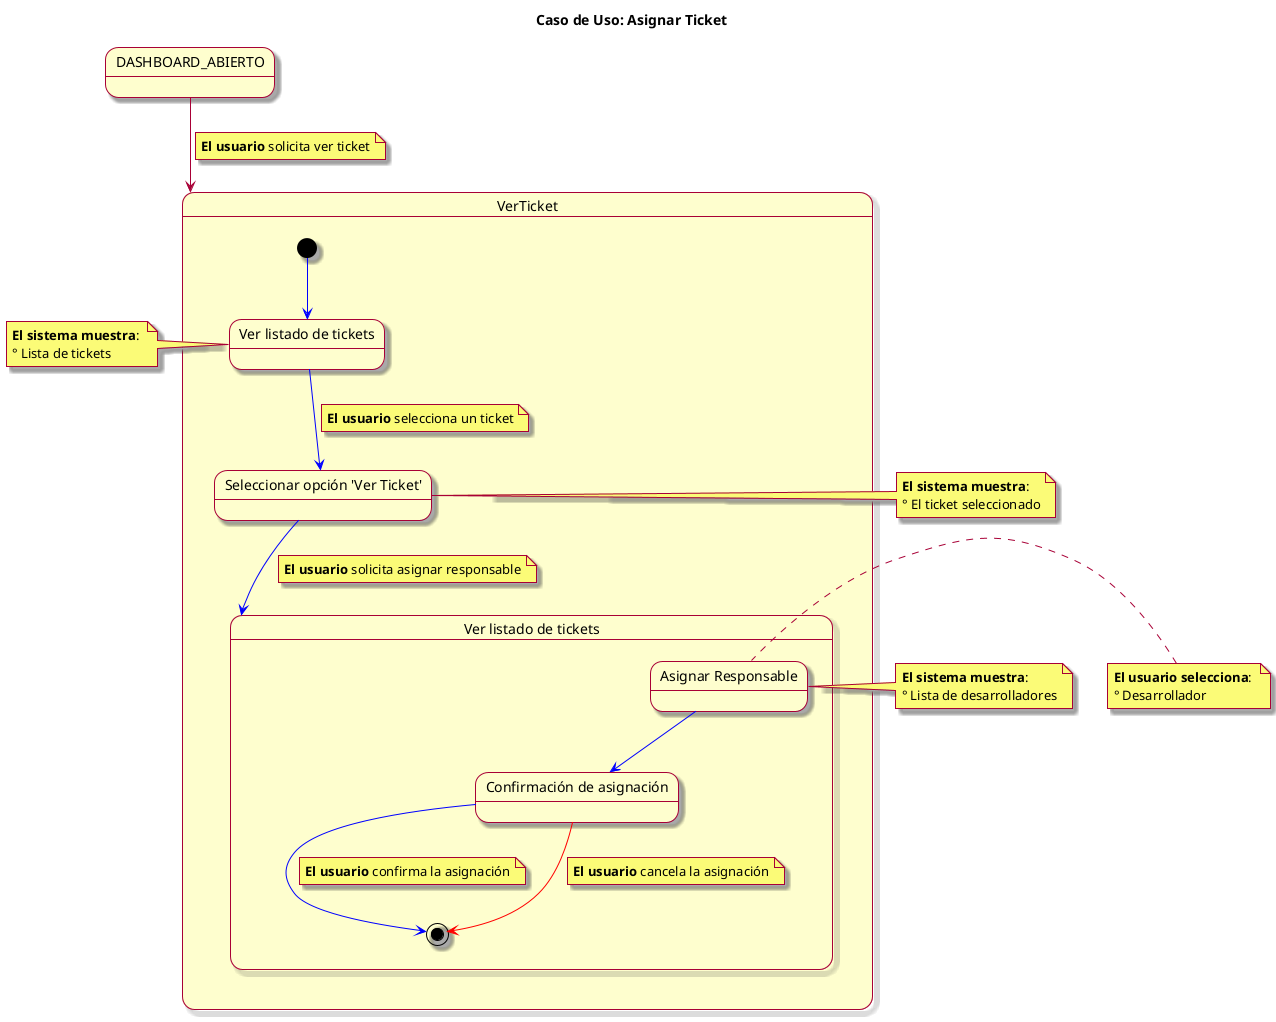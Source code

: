 @startuml
skin rose
title Caso de Uso: Asignar Ticket

state DASHBOARD_ABIERTO

DASHBOARD_ABIERTO --> VerTicket
note on link: **El usuario** solicita ver ticket

state VerTicket {

  [*] -[#blue]-> verlistadoTickets
  state "Ver listado de tickets" as verlistadoTickets
  verlistadoTickets -[#blue]-> seleccionarOpcionVer
  state "Ver listado de tickets" as AsignarTicket
  note on link : **El usuario** selecciona un ticket
  state "Seleccionar opción 'Ver Ticket'" as seleccionarOpcionVer
  seleccionarOpcionVer -[#blue]-> AsignarTicket
  note on link: **El usuario** solicita asignar responsable

  state AsignarTicket {

    state "Asignar Responsable" as ingresarVerTicket
    ingresarVerTicket -[#blue]-> confirmarAsignacion
    state "Confirmación de asignación" as confirmarAsignacion
    confirmarAsignacion -[#blue]-> [*]
    note on link: **El usuario** confirma la asignación
    
    confirmarAsignacion -[#red]-> [*]
    note on link: **El usuario** cancela la asignación
    
  }
}

note left of verlistadoTickets
  **El sistema muestra**: 
  ° Lista de tickets
end note

note left of seleccionarOpcionVer
  **El sistema muestra**: 
  ° El ticket seleccionado
end note

note left of ingresarVerTicket
  **El sistema muestra**: 
  ° Lista de desarrolladores
end note

note left of ingresarVerTicket
  **El usuario selecciona**: 
  ° Desarrollador 
end note

@enduml
